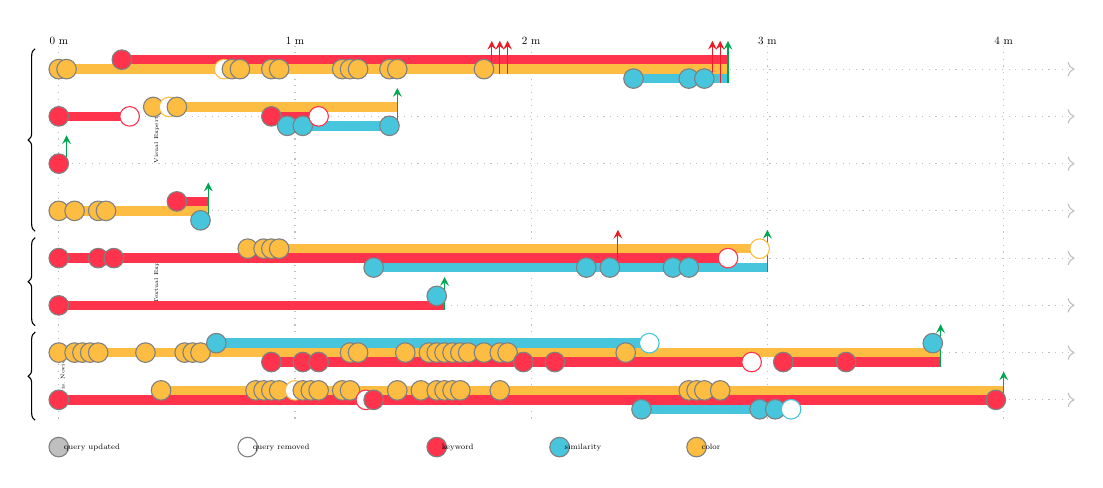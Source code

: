 \begin{tikzpicture}[scale=2,x=1.5cm]
\usetikzlibrary{shapes}
\definecolor{YellowGreen}{RGB}{255,51,76}
\definecolor{SkyBlue}{RGB}{71,197,220}
\definecolor{Green}{RGB}{0,165,79}
\definecolor{Red}{RGB}{237,27,36}
\definecolor{Dandelion}{RGB}{253,189,66}
% draw horizontal line   
\draw[->,dotted,lightgray] (0,-0.150) -- (4.3,-0.150); 

\draw[->,dotted,lightgray] (0,-0.450) -- (4.3,-0.450); 

\draw[->,dotted,lightgray] (0,-0.750) -- (4.3,-0.750); 

\draw[->,dotted,lightgray] (0,-1.050) -- (4.3,-1.050); 

\draw[->,dotted,lightgray] (0,-1.350) -- (4.3,-1.350); 

\draw[->,dotted,lightgray] (0,-1.650) -- (4.3,-1.650); 

\draw[->,dotted,lightgray] (0,-1.950) -- (4.3,-1.950); 

\draw[->,dotted,lightgray] (0,-2.250) -- (4.3,-2.250);

% draw vertical lines
\foreach \x in {0,1,2,3,4}
\draw[dotted,lightgray] (\x,0) -- (\x,-2.40);

% draw nodes
\draw (0,0) node[above=-3pt] {\scalebox{.4}{0 m}};
\draw (1,0) node[above=-3pt] {\scalebox{.4}{1 m}};
\draw (2,0) node[above=-3pt] {\scalebox{.4}{2 m}};
\draw (3,0) node[above=-3pt] {\scalebox{.4}{3 m}};
\draw (4,0) node[above=-3pt] {\scalebox{.4}{4 m}};

\draw[decorate,decoration={brace}] (-0.1,-1.18) -- (-0.1,-0.02) node[midway, anchor=center, sloped, above=-1.7, font=\tiny, align=center] {\scalebox{.4}{Visual Expert}};
\draw[decorate,decoration={brace}] (-0.1,-1.78) -- (-0.1,-1.22) node[midway, anchor=center, sloped, above=-1.7, font=\tiny, align=center] {\scalebox{.4}{Textual Exp.}};
\draw[decorate,decoration={brace}] (-0.1,-2.38) -- (-0.1,-1.82) node[midway, anchor=center, sloped, above=-0.5, font=\tiny, align=center] {\scalebox{.4}{Vis. Novice}};

\node[draw=gray, circle, fill=lightgray, inner sep=2.5pt, align=center]at (0,-2.55) {};
\node[anchor=west, font=\scriptsize]at (-0.02,-2.55) {\scalebox{.4}{query updated}};
\node[draw=gray, circle, fill=white, inner sep=2.5pt, align=center]at (0.8,-2.55) {};
\node[anchor=west, font=\scriptsize]at (0.78,-2.55) {\scalebox{.4}{query removed}};

\node[draw=gray, circle, fill=YellowGreen, inner sep=2.5pt, align=center]at (1.6,-2.55) {};
\node[anchor=west, font=\scriptsize]at (1.58,-2.55) {\scalebox{.4}{keyword}};
\node[draw=gray, circle, fill=SkyBlue, inner sep=2.5pt, align=center]at (2.12,-2.55) {};
\node[anchor=west, font=\scriptsize]at (2.1,-2.55) {\scalebox{.4}{similarity}};
\node[draw=gray, circle, fill=Dandelion, inner sep=2.5pt, align=center]at (2.7,-2.55) {};
\node[anchor=west, font=\scriptsize]at (2.68,-2.55) {\scalebox{.4}{color}};

\draw[line width=0.12cm, Dandelion](0.000,-0.150 -0) -- (0.700,-0.150 -0);
\draw[line width=0.12cm, YellowGreen](0.267,-0.150 +0.06) -- (2.833,-0.150 +0.06);
\draw[line width=0.12cm, Dandelion](0.733,-0.150 -0) -- (2.833,-0.150 -0);
\draw[line width=0.12cm, SkyBlue](2.433,-0.150 -0.06) -- (2.833,-0.150 -0.06);
\draw[-stealth,Red] (1.833,-0.150 -0.03) -- (1.833,-0.150 + 0.18);
\draw[-stealth,Red] (1.867,-0.150 -0.03) -- (1.867,-0.150 + 0.18);
\draw[-stealth,Red] (1.900,-0.150 -0.03) -- (1.900,-0.150 + 0.18);
\draw[-stealth,Red] (2.767,-0.150 -0.09) -- (2.767,-0.150 + 0.18);
\draw[-stealth,Red] (2.800,-0.150 -0.09) -- (2.800,-0.150 + 0.18);
\draw[-stealth,Green] (2.833,-0.150 -0.09) -- (2.833,-0.150 + 0.18);
\node[draw=gray, circle, fill=Dandelion, inner sep=2.5pt, align=center]at (0.000,-0.150 -0) {};
\node[draw=gray, circle, fill=Dandelion, inner sep=2.5pt, align=center]at (0.033,-0.150 -0) {};
\node[draw=gray, circle, fill=YellowGreen, inner sep=2.5pt, align=center]at (0.267,-0.150 +0.06) {};
\node[draw=Dandelion, circle, fill=white, inner sep=2.5pt, align=center]at (0.700,-0.150 -0) {};
\node[draw=gray, circle, fill=Dandelion, inner sep=2.5pt, align=center]at (0.733,-0.150 -0) {};
\node[draw=gray, circle, fill=Dandelion, inner sep=2.5pt, align=center]at (0.767,-0.150 -0) {};
\node[draw=gray, circle, fill=Dandelion, inner sep=2.5pt, align=center]at (0.900,-0.150 -0) {};
\node[draw=gray, circle, fill=Dandelion, inner sep=2.5pt, align=center]at (0.933,-0.150 -0) {};
\node[draw=gray, circle, fill=Dandelion, inner sep=2.5pt, align=center]at (1.200,-0.150 -0) {};
\node[draw=gray, circle, fill=Dandelion, inner sep=2.5pt, align=center]at (1.233,-0.150 -0) {};
\node[draw=gray, circle, fill=Dandelion, inner sep=2.5pt, align=center]at (1.267,-0.150 -0) {};
\node[draw=gray, circle, fill=Dandelion, inner sep=2.5pt, align=center]at (1.400,-0.150 -0) {};
\node[draw=gray, circle, fill=Dandelion, inner sep=2.5pt, align=center]at (1.433,-0.150 -0) {};
\node[draw=gray, circle, fill=Dandelion, inner sep=2.5pt, align=center]at (1.800,-0.150 -0) {};
\node[draw=gray, circle, fill=SkyBlue, inner sep=2.5pt, align=center]at (2.433,-0.150 -0.06) {};
\node[draw=gray, circle, fill=SkyBlue, inner sep=2.5pt, align=center]at (2.667,-0.150 -0.06) {};
\node[draw=gray, circle, fill=SkyBlue, inner sep=2.5pt, align=center]at (2.733,-0.150 -0.06) {};


\draw[line width=0.12cm, YellowGreen](0.000,-0.450 -0) -- (0.300,-0.450 -0);
\draw[line width=0.12cm, Dandelion](0.400,-0.450 +0.06) -- (0.467,-0.450 +0.06);
\draw[line width=0.12cm, YellowGreen](0.900,-0.450 -0) -- (1.100,-0.450 -0);
\draw[line width=0.12cm, Dandelion](0.500,-0.450 +0.06) -- (1.433,-0.450 +0.06);
\draw[line width=0.12cm, SkyBlue](0.967,-0.450 -0.06) -- (1.433,-0.450 -0.06);
\draw[-stealth,Green] (1.433,-0.450 -0.09) -- (1.433,-0.450 + 0.18);
\node[draw=gray, circle, fill=YellowGreen, inner sep=2.5pt, align=center]at (0.000,-0.450 -0) {};
\node[draw=YellowGreen, circle, fill=white, inner sep=2.5pt, align=center]at (0.300,-0.450 -0) {};
\node[draw=gray, circle, fill=Dandelion, inner sep=2.5pt, align=center]at (0.400,-0.450 +0.06) {};
\node[draw=Dandelion, circle, fill=white, inner sep=2.5pt, align=center]at (0.467,-0.450 +0.06) {};
\node[draw=gray, circle, fill=Dandelion, inner sep=2.5pt, align=center]at (0.500,-0.450 +0.06) {};
\node[draw=gray, circle, fill=YellowGreen, inner sep=2.5pt, align=center]at (0.900,-0.450 -0) {};
\node[draw=gray, circle, fill=SkyBlue, inner sep=2.5pt, align=center]at (0.967,-0.450 -0.06) {};
\node[draw=gray, circle, fill=SkyBlue, inner sep=2.5pt, align=center]at (1.033,-0.450 -0.06) {};
\node[draw=YellowGreen, circle, fill=white, inner sep=2.5pt, align=center]at (1.100,-0.450 -0) {};
\node[draw=gray, circle, fill=SkyBlue, inner sep=2.5pt, align=center]at (1.400,-0.450 -0.06) {};


\draw[line width=0.12cm, YellowGreen](0.000,-0.750 -0) -- (0.033,-0.750 -0);
\draw[-stealth,Green] (0.033,-0.750) -- (0.033,-0.750 + 0.18);
\node[draw=gray, circle, fill=YellowGreen, inner sep=2.5pt, align=center]at (0.000,-0.750 -0) {};


\draw[line width=0.12cm, YellowGreen](0.500,-1.050 +0.06) -- (0.633,-1.050 +0.06);
\draw[line width=0.12cm, Dandelion](0.000,-1.050 -0) -- (0.633,-1.050 -0);
\draw[line width=0.12cm, SkyBlue](0.600,-1.050 -0.06) -- (0.633,-1.050 -0.06);
\draw[-stealth,Green] (0.633,-1.050 -0.09) -- (0.633,-1.050 + 0.18);
\node[draw=gray, circle, fill=Dandelion, inner sep=2.5pt, align=center]at (0.000,-1.050 -0) {};
\node[draw=gray, circle, fill=Dandelion, inner sep=2.5pt, align=center]at (0.067,-1.050 -0) {};
\node[draw=gray, circle, fill=Dandelion, inner sep=2.5pt, align=center]at (0.167,-1.050 -0) {};
\node[draw=gray, circle, fill=Dandelion, inner sep=2.5pt, align=center]at (0.200,-1.050 -0) {};
\node[draw=gray, circle, fill=YellowGreen, inner sep=2.5pt, align=center]at (0.500,-1.050 +0.06) {};
\node[draw=gray, circle, fill=SkyBlue, inner sep=2.5pt, align=center]at (0.600,-1.050 -0.06) {};


\draw[line width=0.12cm, YellowGreen](0.000,-1.350 -0) -- (2.833,-1.350 -0);
\draw[line width=0.12cm, Dandelion](0.800,-1.350 +0.06) -- (2.967,-1.350 +0.06);
\draw[line width=0.12cm, SkyBlue](1.333,-1.350 -0.06) -- (3.000,-1.350 -0.06);
\draw[-stealth,Red] (2.367,-1.350 -0.09) -- (2.367,-1.350 + 0.18);
\draw[-stealth,Green] (3.000,-1.350 -0.09) -- (3.000,-1.350 + 0.18);
\node[draw=gray, circle, fill=YellowGreen, inner sep=2.5pt, align=center]at (0.000,-1.350 -0) {};
\node[draw=gray, circle, fill=YellowGreen, inner sep=2.5pt, align=center]at (0.167,-1.350 -0) {};
\node[draw=gray, circle, fill=YellowGreen, inner sep=2.5pt, align=center]at (0.233,-1.350 -0) {};
\node[draw=gray, circle, fill=Dandelion, inner sep=2.5pt, align=center]at (0.800,-1.350 +0.06) {};
\node[draw=gray, circle, fill=Dandelion, inner sep=2.5pt, align=center]at (0.867,-1.350 +0.06) {};
\node[draw=gray, circle, fill=Dandelion, inner sep=2.5pt, align=center]at (0.900,-1.350 +0.06) {};
\node[draw=gray, circle, fill=Dandelion, inner sep=2.5pt, align=center]at (0.933,-1.350 +0.06) {};
\node[draw=gray, circle, fill=SkyBlue, inner sep=2.5pt, align=center]at (1.333,-1.350 -0.06) {};
\node[draw=gray, circle, fill=SkyBlue, inner sep=2.5pt, align=center]at (2.233,-1.350 -0.06) {};
\node[draw=gray, circle, fill=SkyBlue, inner sep=2.5pt, align=center]at (2.333,-1.350 -0.06) {};
\node[draw=gray, circle, fill=SkyBlue, inner sep=2.5pt, align=center]at (2.600,-1.350 -0.06) {};
\node[draw=gray, circle, fill=SkyBlue, inner sep=2.5pt, align=center]at (2.667,-1.350 -0.06) {};
\node[draw=YellowGreen, circle, fill=white, inner sep=2.5pt, align=center]at (2.833,-1.350 -0) {};
\node[draw=Dandelion, circle, fill=white, inner sep=2.5pt, align=center]at (2.967,-1.350 +0.06) {};


\draw[line width=0.12cm, SkyBlue](1.600,-1.650 +0.06) -- (1.633,-1.650 +0.06);
\draw[line width=0.12cm, YellowGreen](0.000,-1.650 -0) -- (1.633,-1.650 -0);
\draw[-stealth,Green] (1.633,-1.650-0.03) -- (1.633,-1.650 + 0.18);
\node[draw=gray, circle, fill=YellowGreen, inner sep=2.5pt, align=center]at (0.000,-1.650 -0) {};
\node[draw=gray, circle, fill=SkyBlue, inner sep=2.5pt, align=center]at (1.600,-1.650 +0.06) {};


\draw[line width=0.12cm, SkyBlue](0.667,-1.950 +0.06) -- (2.500,-1.950 +0.06);
\draw[line width=0.12cm, YellowGreen](0.900,-1.950 -0.06) -- (2.933,-1.950 -0.06);
\draw[line width=0.12cm, SkyBlue](3.700,-1.950 +0.06) -- (3.733,-1.950 +0.06);
\draw[line width=0.12cm, Dandelion](0.000,-1.950 -0) -- (3.733,-1.950 -0);
\draw[line width=0.12cm, YellowGreen](3.067,-1.950 -0.06) -- (3.733,-1.950 -0.06);
\draw[-stealth,Green] (3.733,-1.950 -0.09) -- (3.733,-1.950 + 0.18);
\node[draw=gray, circle, fill=Dandelion, inner sep=2.5pt, align=center]at (0.000,-1.950 -0) {};
\node[draw=gray, circle, fill=Dandelion, inner sep=2.5pt, align=center]at (0.067,-1.950 -0) {};
\node[draw=gray, circle, fill=Dandelion, inner sep=2.5pt, align=center]at (0.100,-1.950 -0) {};
\node[draw=gray, circle, fill=Dandelion, inner sep=2.5pt, align=center]at (0.133,-1.950 -0) {};
\node[draw=gray, circle, fill=Dandelion, inner sep=2.5pt, align=center]at (0.167,-1.950 -0) {};
\node[draw=gray, circle, fill=Dandelion, inner sep=2.5pt, align=center]at (0.367,-1.950 -0) {};
\node[draw=gray, circle, fill=Dandelion, inner sep=2.5pt, align=center]at (0.533,-1.950 -0) {};
\node[draw=gray, circle, fill=Dandelion, inner sep=2.5pt, align=center]at (0.567,-1.950 -0) {};
\node[draw=gray, circle, fill=Dandelion, inner sep=2.5pt, align=center]at (0.600,-1.950 -0) {};
\node[draw=gray, circle, fill=SkyBlue, inner sep=2.5pt, align=center]at (0.667,-1.950 +0.06) {};
\node[draw=gray, circle, fill=YellowGreen, inner sep=2.5pt, align=center]at (0.900,-1.950 -0.06) {};
\node[draw=gray, circle, fill=YellowGreen, inner sep=2.5pt, align=center]at (1.033,-1.950 -0.06) {};
\node[draw=gray, circle, fill=YellowGreen, inner sep=2.5pt, align=center]at (1.100,-1.950 -0.06) {};
\node[draw=gray, circle, fill=Dandelion, inner sep=2.5pt, align=center]at (1.233,-1.950 -0) {};
\node[draw=gray, circle, fill=Dandelion, inner sep=2.5pt, align=center]at (1.267,-1.950 -0) {};
\node[draw=gray, circle, fill=Dandelion, inner sep=2.5pt, align=center]at (1.467,-1.950 -0) {};
\node[draw=gray, circle, fill=Dandelion, inner sep=2.5pt, align=center]at (1.567,-1.950 -0) {};
\node[draw=gray, circle, fill=Dandelion, inner sep=2.5pt, align=center]at (1.600,-1.950 -0) {};
\node[draw=gray, circle, fill=Dandelion, inner sep=2.5pt, align=center]at (1.633,-1.950 -0) {};
\node[draw=gray, circle, fill=Dandelion, inner sep=2.5pt, align=center]at (1.667,-1.950 -0) {};
\node[draw=gray, circle, fill=Dandelion, inner sep=2.5pt, align=center]at (1.700,-1.950 -0) {};
\node[draw=gray, circle, fill=Dandelion, inner sep=2.5pt, align=center]at (1.733,-1.950 -0) {};
\node[draw=gray, circle, fill=Dandelion, inner sep=2.5pt, align=center]at (1.800,-1.950 -0) {};
\node[draw=gray, circle, fill=Dandelion, inner sep=2.5pt, align=center]at (1.867,-1.950 -0) {};
\node[draw=gray, circle, fill=Dandelion, inner sep=2.5pt, align=center]at (1.900,-1.950 -0) {};
\node[draw=gray, circle, fill=YellowGreen, inner sep=2.5pt, align=center]at (1.967,-1.950 -0.06) {};
\node[draw=gray, circle, fill=YellowGreen, inner sep=2.5pt, align=center]at (2.100,-1.950 -0.06) {};
\node[draw=gray, circle, fill=Dandelion, inner sep=2.5pt, align=center]at (2.400,-1.950 -0) {};
\node[draw=SkyBlue, circle, fill=white, inner sep=2.5pt, align=center]at (2.500,-1.950 +0.06) {};
\node[draw=YellowGreen, circle, fill=white, inner sep=2.5pt, align=center]at (2.933,-1.950 -0.06) {};
\node[draw=gray, circle, fill=YellowGreen, inner sep=2.5pt, align=center]at (3.067,-1.950 -0.06) {};
\node[draw=gray, circle, fill=YellowGreen, inner sep=2.5pt, align=center]at (3.333,-1.950 -0.06) {};
\node[draw=gray, circle, fill=SkyBlue, inner sep=2.5pt, align=center]at (3.700,-1.950 +0.06) {};


\draw[line width=0.12cm, Dandelion](0.433,-2.250 +0.06) -- (1.000,-2.250 +0.06);
\draw[line width=0.12cm, YellowGreen](0.000,-2.250 -0) -- (1.300,-2.250 -0);
\draw[line width=0.12cm, SkyBlue](2.467,-2.250 -0.06) -- (3.100,-2.250 -0.06);
\draw[line width=0.12cm, Dandelion](1.033,-2.250 +0.06) -- (4.000,-2.250 +0.06);
\draw[line width=0.12cm, YellowGreen](1.333,-2.250 -0) -- (4.000,-2.250 -0);
\draw[-stealth,Green] (4.000,-2.250) -- (4.000,-2.250 + 0.18);
\node[draw=gray, circle, fill=YellowGreen, inner sep=2.5pt, align=center]at (0.000,-2.250 -0) {};
\node[draw=gray, circle, fill=Dandelion, inner sep=2.5pt, align=center]at (0.433,-2.250 +0.06) {};
\node[draw=gray, circle, fill=Dandelion, inner sep=2.5pt, align=center]at (0.833,-2.250 +0.06) {};
\node[draw=gray, circle, fill=Dandelion, inner sep=2.5pt, align=center]at (0.867,-2.250 +0.06) {};
\node[draw=gray, circle, fill=Dandelion, inner sep=2.5pt, align=center]at (0.900,-2.250 +0.06) {};
\node[draw=gray, circle, fill=Dandelion, inner sep=2.5pt, align=center]at (0.933,-2.250 +0.06) {};
\node[draw=Dandelion, circle, fill=white, inner sep=2.5pt, align=center]at (1.000,-2.250 +0.06) {};
\node[draw=gray, circle, fill=Dandelion, inner sep=2.5pt, align=center]at (1.033,-2.250 +0.06) {};
\node[draw=gray, circle, fill=Dandelion, inner sep=2.5pt, align=center]at (1.067,-2.250 +0.06) {};
\node[draw=gray, circle, fill=Dandelion, inner sep=2.5pt, align=center]at (1.100,-2.250 +0.06) {};
\node[draw=gray, circle, fill=Dandelion, inner sep=2.5pt, align=center]at (1.200,-2.250 +0.06) {};
\node[draw=gray, circle, fill=Dandelion, inner sep=2.5pt, align=center]at (1.233,-2.250 +0.06) {};
\node[draw=YellowGreen, circle, fill=white, inner sep=2.5pt, align=center]at (1.300,-2.250 -0) {};
\node[draw=gray, circle, fill=YellowGreen, inner sep=2.5pt, align=center]at (1.333,-2.250 -0) {};
\node[draw=gray, circle, fill=Dandelion, inner sep=2.5pt, align=center]at (1.433,-2.250 +0.06) {};
\node[draw=gray, circle, fill=Dandelion, inner sep=2.5pt, align=center]at (1.533,-2.250 +0.06) {};
\node[draw=gray, circle, fill=Dandelion, inner sep=2.5pt, align=center]at (1.600,-2.250 +0.06) {};
\node[draw=gray, circle, fill=Dandelion, inner sep=2.5pt, align=center]at (1.633,-2.250 +0.06) {};
\node[draw=gray, circle, fill=Dandelion, inner sep=2.5pt, align=center]at (1.667,-2.250 +0.06) {};
\node[draw=gray, circle, fill=Dandelion, inner sep=2.5pt, align=center]at (1.700,-2.250 +0.06) {};
\node[draw=gray, circle, fill=Dandelion, inner sep=2.5pt, align=center]at (1.867,-2.250 +0.06) {};
\node[draw=gray, circle, fill=SkyBlue, inner sep=2.5pt, align=center]at (2.467,-2.250 -0.06) {};
\node[draw=gray, circle, fill=Dandelion, inner sep=2.5pt, align=center]at (2.667,-2.250 +0.06) {};
\node[draw=gray, circle, fill=Dandelion, inner sep=2.5pt, align=center]at (2.700,-2.250 +0.06) {};
\node[draw=gray, circle, fill=Dandelion, inner sep=2.5pt, align=center]at (2.733,-2.250 +0.06) {};
\node[draw=gray, circle, fill=Dandelion, inner sep=2.5pt, align=center]at (2.800,-2.250 +0.06) {};
\node[draw=gray, circle, fill=SkyBlue, inner sep=2.5pt, align=center]at (2.967,-2.250 -0.06) {};
\node[draw=gray, circle, fill=SkyBlue, inner sep=2.5pt, align=center]at (3.033,-2.250 -0.06) {};
\node[draw=SkyBlue, circle, fill=white, inner sep=2.5pt, align=center]at (3.100,-2.250 -0.06) {};
\node[draw=gray, circle, fill=YellowGreen, inner sep=2.5pt, align=center]at (3.967,-2.250 -0) {};
\end{tikzpicture}
